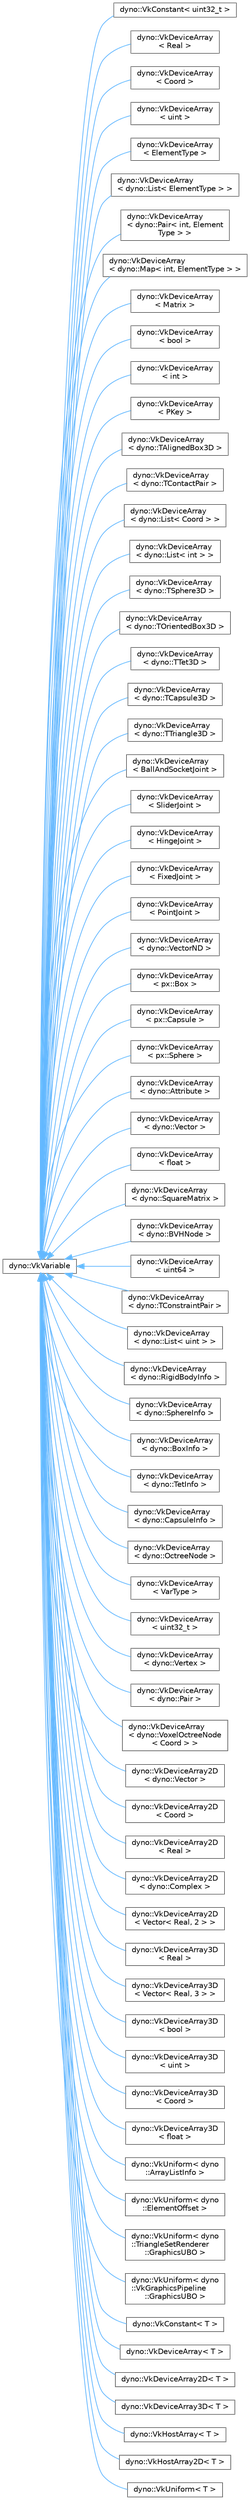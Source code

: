 digraph "Graphical Class Hierarchy"
{
 // LATEX_PDF_SIZE
  bgcolor="transparent";
  edge [fontname=Helvetica,fontsize=10,labelfontname=Helvetica,labelfontsize=10];
  node [fontname=Helvetica,fontsize=10,shape=box,height=0.2,width=0.4];
  rankdir="LR";
  Node0 [id="Node000000",label="dyno::VkVariable",height=0.2,width=0.4,color="grey40", fillcolor="white", style="filled",URL="$classdyno_1_1_vk_variable.html",tooltip=" "];
  Node0 -> Node1 [id="edge373_Node000000_Node000001",dir="back",color="steelblue1",style="solid",tooltip=" "];
  Node1 [id="Node000001",label="dyno::VkConstant\< uint32_t \>",height=0.2,width=0.4,color="grey40", fillcolor="white", style="filled",URL="$classdyno_1_1_vk_constant.html",tooltip=" "];
  Node0 -> Node2 [id="edge374_Node000000_Node000002",dir="back",color="steelblue1",style="solid",tooltip=" "];
  Node2 [id="Node000002",label="dyno::VkDeviceArray\l\< Real \>",height=0.2,width=0.4,color="grey40", fillcolor="white", style="filled",URL="$classdyno_1_1_vk_device_array.html",tooltip=" "];
  Node0 -> Node3 [id="edge375_Node000000_Node000003",dir="back",color="steelblue1",style="solid",tooltip=" "];
  Node3 [id="Node000003",label="dyno::VkDeviceArray\l\< Coord \>",height=0.2,width=0.4,color="grey40", fillcolor="white", style="filled",URL="$classdyno_1_1_vk_device_array.html",tooltip=" "];
  Node0 -> Node4 [id="edge376_Node000000_Node000004",dir="back",color="steelblue1",style="solid",tooltip=" "];
  Node4 [id="Node000004",label="dyno::VkDeviceArray\l\< uint \>",height=0.2,width=0.4,color="grey40", fillcolor="white", style="filled",URL="$classdyno_1_1_vk_device_array.html",tooltip=" "];
  Node0 -> Node5 [id="edge377_Node000000_Node000005",dir="back",color="steelblue1",style="solid",tooltip=" "];
  Node5 [id="Node000005",label="dyno::VkDeviceArray\l\< ElementType \>",height=0.2,width=0.4,color="grey40", fillcolor="white", style="filled",URL="$classdyno_1_1_vk_device_array.html",tooltip=" "];
  Node0 -> Node6 [id="edge378_Node000000_Node000006",dir="back",color="steelblue1",style="solid",tooltip=" "];
  Node6 [id="Node000006",label="dyno::VkDeviceArray\l\< dyno::List\< ElementType \> \>",height=0.2,width=0.4,color="grey40", fillcolor="white", style="filled",URL="$classdyno_1_1_vk_device_array.html",tooltip=" "];
  Node0 -> Node7 [id="edge379_Node000000_Node000007",dir="back",color="steelblue1",style="solid",tooltip=" "];
  Node7 [id="Node000007",label="dyno::VkDeviceArray\l\< dyno::Pair\< int, Element\lType \> \>",height=0.2,width=0.4,color="grey40", fillcolor="white", style="filled",URL="$classdyno_1_1_vk_device_array.html",tooltip=" "];
  Node0 -> Node8 [id="edge380_Node000000_Node000008",dir="back",color="steelblue1",style="solid",tooltip=" "];
  Node8 [id="Node000008",label="dyno::VkDeviceArray\l\< dyno::Map\< int, ElementType \> \>",height=0.2,width=0.4,color="grey40", fillcolor="white", style="filled",URL="$classdyno_1_1_vk_device_array.html",tooltip=" "];
  Node0 -> Node9 [id="edge381_Node000000_Node000009",dir="back",color="steelblue1",style="solid",tooltip=" "];
  Node9 [id="Node000009",label="dyno::VkDeviceArray\l\< Matrix \>",height=0.2,width=0.4,color="grey40", fillcolor="white", style="filled",URL="$classdyno_1_1_vk_device_array.html",tooltip=" "];
  Node0 -> Node10 [id="edge382_Node000000_Node000010",dir="back",color="steelblue1",style="solid",tooltip=" "];
  Node10 [id="Node000010",label="dyno::VkDeviceArray\l\< bool \>",height=0.2,width=0.4,color="grey40", fillcolor="white", style="filled",URL="$classdyno_1_1_vk_device_array.html",tooltip=" "];
  Node0 -> Node11 [id="edge383_Node000000_Node000011",dir="back",color="steelblue1",style="solid",tooltip=" "];
  Node11 [id="Node000011",label="dyno::VkDeviceArray\l\< int \>",height=0.2,width=0.4,color="grey40", fillcolor="white", style="filled",URL="$classdyno_1_1_vk_device_array.html",tooltip=" "];
  Node0 -> Node12 [id="edge384_Node000000_Node000012",dir="back",color="steelblue1",style="solid",tooltip=" "];
  Node12 [id="Node000012",label="dyno::VkDeviceArray\l\< PKey \>",height=0.2,width=0.4,color="grey40", fillcolor="white", style="filled",URL="$classdyno_1_1_vk_device_array.html",tooltip=" "];
  Node0 -> Node13 [id="edge385_Node000000_Node000013",dir="back",color="steelblue1",style="solid",tooltip=" "];
  Node13 [id="Node000013",label="dyno::VkDeviceArray\l\< dyno::TAlignedBox3D \>",height=0.2,width=0.4,color="grey40", fillcolor="white", style="filled",URL="$classdyno_1_1_vk_device_array.html",tooltip=" "];
  Node0 -> Node14 [id="edge386_Node000000_Node000014",dir="back",color="steelblue1",style="solid",tooltip=" "];
  Node14 [id="Node000014",label="dyno::VkDeviceArray\l\< dyno::TContactPair \>",height=0.2,width=0.4,color="grey40", fillcolor="white", style="filled",URL="$classdyno_1_1_vk_device_array.html",tooltip=" "];
  Node0 -> Node15 [id="edge387_Node000000_Node000015",dir="back",color="steelblue1",style="solid",tooltip=" "];
  Node15 [id="Node000015",label="dyno::VkDeviceArray\l\< dyno::List\< Coord \> \>",height=0.2,width=0.4,color="grey40", fillcolor="white", style="filled",URL="$classdyno_1_1_vk_device_array.html",tooltip=" "];
  Node0 -> Node16 [id="edge388_Node000000_Node000016",dir="back",color="steelblue1",style="solid",tooltip=" "];
  Node16 [id="Node000016",label="dyno::VkDeviceArray\l\< dyno::List\< int \> \>",height=0.2,width=0.4,color="grey40", fillcolor="white", style="filled",URL="$classdyno_1_1_vk_device_array.html",tooltip=" "];
  Node0 -> Node17 [id="edge389_Node000000_Node000017",dir="back",color="steelblue1",style="solid",tooltip=" "];
  Node17 [id="Node000017",label="dyno::VkDeviceArray\l\< dyno::TSphere3D \>",height=0.2,width=0.4,color="grey40", fillcolor="white", style="filled",URL="$classdyno_1_1_vk_device_array.html",tooltip=" "];
  Node0 -> Node18 [id="edge390_Node000000_Node000018",dir="back",color="steelblue1",style="solid",tooltip=" "];
  Node18 [id="Node000018",label="dyno::VkDeviceArray\l\< dyno::TOrientedBox3D \>",height=0.2,width=0.4,color="grey40", fillcolor="white", style="filled",URL="$classdyno_1_1_vk_device_array.html",tooltip=" "];
  Node0 -> Node19 [id="edge391_Node000000_Node000019",dir="back",color="steelblue1",style="solid",tooltip=" "];
  Node19 [id="Node000019",label="dyno::VkDeviceArray\l\< dyno::TTet3D \>",height=0.2,width=0.4,color="grey40", fillcolor="white", style="filled",URL="$classdyno_1_1_vk_device_array.html",tooltip=" "];
  Node0 -> Node20 [id="edge392_Node000000_Node000020",dir="back",color="steelblue1",style="solid",tooltip=" "];
  Node20 [id="Node000020",label="dyno::VkDeviceArray\l\< dyno::TCapsule3D \>",height=0.2,width=0.4,color="grey40", fillcolor="white", style="filled",URL="$classdyno_1_1_vk_device_array.html",tooltip=" "];
  Node0 -> Node21 [id="edge393_Node000000_Node000021",dir="back",color="steelblue1",style="solid",tooltip=" "];
  Node21 [id="Node000021",label="dyno::VkDeviceArray\l\< dyno::TTriangle3D \>",height=0.2,width=0.4,color="grey40", fillcolor="white", style="filled",URL="$classdyno_1_1_vk_device_array.html",tooltip=" "];
  Node0 -> Node22 [id="edge394_Node000000_Node000022",dir="back",color="steelblue1",style="solid",tooltip=" "];
  Node22 [id="Node000022",label="dyno::VkDeviceArray\l\< BallAndSocketJoint \>",height=0.2,width=0.4,color="grey40", fillcolor="white", style="filled",URL="$classdyno_1_1_vk_device_array.html",tooltip=" "];
  Node0 -> Node23 [id="edge395_Node000000_Node000023",dir="back",color="steelblue1",style="solid",tooltip=" "];
  Node23 [id="Node000023",label="dyno::VkDeviceArray\l\< SliderJoint \>",height=0.2,width=0.4,color="grey40", fillcolor="white", style="filled",URL="$classdyno_1_1_vk_device_array.html",tooltip=" "];
  Node0 -> Node24 [id="edge396_Node000000_Node000024",dir="back",color="steelblue1",style="solid",tooltip=" "];
  Node24 [id="Node000024",label="dyno::VkDeviceArray\l\< HingeJoint \>",height=0.2,width=0.4,color="grey40", fillcolor="white", style="filled",URL="$classdyno_1_1_vk_device_array.html",tooltip=" "];
  Node0 -> Node25 [id="edge397_Node000000_Node000025",dir="back",color="steelblue1",style="solid",tooltip=" "];
  Node25 [id="Node000025",label="dyno::VkDeviceArray\l\< FixedJoint \>",height=0.2,width=0.4,color="grey40", fillcolor="white", style="filled",URL="$classdyno_1_1_vk_device_array.html",tooltip=" "];
  Node0 -> Node26 [id="edge398_Node000000_Node000026",dir="back",color="steelblue1",style="solid",tooltip=" "];
  Node26 [id="Node000026",label="dyno::VkDeviceArray\l\< PointJoint \>",height=0.2,width=0.4,color="grey40", fillcolor="white", style="filled",URL="$classdyno_1_1_vk_device_array.html",tooltip=" "];
  Node0 -> Node27 [id="edge399_Node000000_Node000027",dir="back",color="steelblue1",style="solid",tooltip=" "];
  Node27 [id="Node000027",label="dyno::VkDeviceArray\l\< dyno::VectorND \>",height=0.2,width=0.4,color="grey40", fillcolor="white", style="filled",URL="$classdyno_1_1_vk_device_array.html",tooltip=" "];
  Node0 -> Node28 [id="edge400_Node000000_Node000028",dir="back",color="steelblue1",style="solid",tooltip=" "];
  Node28 [id="Node000028",label="dyno::VkDeviceArray\l\< px::Box \>",height=0.2,width=0.4,color="grey40", fillcolor="white", style="filled",URL="$classdyno_1_1_vk_device_array.html",tooltip=" "];
  Node0 -> Node29 [id="edge401_Node000000_Node000029",dir="back",color="steelblue1",style="solid",tooltip=" "];
  Node29 [id="Node000029",label="dyno::VkDeviceArray\l\< px::Capsule \>",height=0.2,width=0.4,color="grey40", fillcolor="white", style="filled",URL="$classdyno_1_1_vk_device_array.html",tooltip=" "];
  Node0 -> Node30 [id="edge402_Node000000_Node000030",dir="back",color="steelblue1",style="solid",tooltip=" "];
  Node30 [id="Node000030",label="dyno::VkDeviceArray\l\< px::Sphere \>",height=0.2,width=0.4,color="grey40", fillcolor="white", style="filled",URL="$classdyno_1_1_vk_device_array.html",tooltip=" "];
  Node0 -> Node31 [id="edge403_Node000000_Node000031",dir="back",color="steelblue1",style="solid",tooltip=" "];
  Node31 [id="Node000031",label="dyno::VkDeviceArray\l\< dyno::Attribute \>",height=0.2,width=0.4,color="grey40", fillcolor="white", style="filled",URL="$classdyno_1_1_vk_device_array.html",tooltip=" "];
  Node0 -> Node32 [id="edge404_Node000000_Node000032",dir="back",color="steelblue1",style="solid",tooltip=" "];
  Node32 [id="Node000032",label="dyno::VkDeviceArray\l\< dyno::Vector \>",height=0.2,width=0.4,color="grey40", fillcolor="white", style="filled",URL="$classdyno_1_1_vk_device_array.html",tooltip=" "];
  Node0 -> Node33 [id="edge405_Node000000_Node000033",dir="back",color="steelblue1",style="solid",tooltip=" "];
  Node33 [id="Node000033",label="dyno::VkDeviceArray\l\< float \>",height=0.2,width=0.4,color="grey40", fillcolor="white", style="filled",URL="$classdyno_1_1_vk_device_array.html",tooltip=" "];
  Node0 -> Node34 [id="edge406_Node000000_Node000034",dir="back",color="steelblue1",style="solid",tooltip=" "];
  Node34 [id="Node000034",label="dyno::VkDeviceArray\l\< dyno::SquareMatrix \>",height=0.2,width=0.4,color="grey40", fillcolor="white", style="filled",URL="$classdyno_1_1_vk_device_array.html",tooltip=" "];
  Node0 -> Node35 [id="edge407_Node000000_Node000035",dir="back",color="steelblue1",style="solid",tooltip=" "];
  Node35 [id="Node000035",label="dyno::VkDeviceArray\l\< dyno::BVHNode \>",height=0.2,width=0.4,color="grey40", fillcolor="white", style="filled",URL="$classdyno_1_1_vk_device_array.html",tooltip=" "];
  Node0 -> Node36 [id="edge408_Node000000_Node000036",dir="back",color="steelblue1",style="solid",tooltip=" "];
  Node36 [id="Node000036",label="dyno::VkDeviceArray\l\< uint64 \>",height=0.2,width=0.4,color="grey40", fillcolor="white", style="filled",URL="$classdyno_1_1_vk_device_array.html",tooltip=" "];
  Node0 -> Node37 [id="edge409_Node000000_Node000037",dir="back",color="steelblue1",style="solid",tooltip=" "];
  Node37 [id="Node000037",label="dyno::VkDeviceArray\l\< dyno::TConstraintPair \>",height=0.2,width=0.4,color="grey40", fillcolor="white", style="filled",URL="$classdyno_1_1_vk_device_array.html",tooltip=" "];
  Node0 -> Node38 [id="edge410_Node000000_Node000038",dir="back",color="steelblue1",style="solid",tooltip=" "];
  Node38 [id="Node000038",label="dyno::VkDeviceArray\l\< dyno::List\< uint \> \>",height=0.2,width=0.4,color="grey40", fillcolor="white", style="filled",URL="$classdyno_1_1_vk_device_array.html",tooltip=" "];
  Node0 -> Node39 [id="edge411_Node000000_Node000039",dir="back",color="steelblue1",style="solid",tooltip=" "];
  Node39 [id="Node000039",label="dyno::VkDeviceArray\l\< dyno::RigidBodyInfo \>",height=0.2,width=0.4,color="grey40", fillcolor="white", style="filled",URL="$classdyno_1_1_vk_device_array.html",tooltip=" "];
  Node0 -> Node40 [id="edge412_Node000000_Node000040",dir="back",color="steelblue1",style="solid",tooltip=" "];
  Node40 [id="Node000040",label="dyno::VkDeviceArray\l\< dyno::SphereInfo \>",height=0.2,width=0.4,color="grey40", fillcolor="white", style="filled",URL="$classdyno_1_1_vk_device_array.html",tooltip=" "];
  Node0 -> Node41 [id="edge413_Node000000_Node000041",dir="back",color="steelblue1",style="solid",tooltip=" "];
  Node41 [id="Node000041",label="dyno::VkDeviceArray\l\< dyno::BoxInfo \>",height=0.2,width=0.4,color="grey40", fillcolor="white", style="filled",URL="$classdyno_1_1_vk_device_array.html",tooltip=" "];
  Node0 -> Node42 [id="edge414_Node000000_Node000042",dir="back",color="steelblue1",style="solid",tooltip=" "];
  Node42 [id="Node000042",label="dyno::VkDeviceArray\l\< dyno::TetInfo \>",height=0.2,width=0.4,color="grey40", fillcolor="white", style="filled",URL="$classdyno_1_1_vk_device_array.html",tooltip=" "];
  Node0 -> Node43 [id="edge415_Node000000_Node000043",dir="back",color="steelblue1",style="solid",tooltip=" "];
  Node43 [id="Node000043",label="dyno::VkDeviceArray\l\< dyno::CapsuleInfo \>",height=0.2,width=0.4,color="grey40", fillcolor="white", style="filled",URL="$classdyno_1_1_vk_device_array.html",tooltip=" "];
  Node0 -> Node44 [id="edge416_Node000000_Node000044",dir="back",color="steelblue1",style="solid",tooltip=" "];
  Node44 [id="Node000044",label="dyno::VkDeviceArray\l\< dyno::OctreeNode \>",height=0.2,width=0.4,color="grey40", fillcolor="white", style="filled",URL="$classdyno_1_1_vk_device_array.html",tooltip=" "];
  Node0 -> Node45 [id="edge417_Node000000_Node000045",dir="back",color="steelblue1",style="solid",tooltip=" "];
  Node45 [id="Node000045",label="dyno::VkDeviceArray\l\< VarType \>",height=0.2,width=0.4,color="grey40", fillcolor="white", style="filled",URL="$classdyno_1_1_vk_device_array.html",tooltip=" "];
  Node0 -> Node46 [id="edge418_Node000000_Node000046",dir="back",color="steelblue1",style="solid",tooltip=" "];
  Node46 [id="Node000046",label="dyno::VkDeviceArray\l\< uint32_t \>",height=0.2,width=0.4,color="grey40", fillcolor="white", style="filled",URL="$classdyno_1_1_vk_device_array.html",tooltip=" "];
  Node0 -> Node47 [id="edge419_Node000000_Node000047",dir="back",color="steelblue1",style="solid",tooltip=" "];
  Node47 [id="Node000047",label="dyno::VkDeviceArray\l\< dyno::Vertex \>",height=0.2,width=0.4,color="grey40", fillcolor="white", style="filled",URL="$classdyno_1_1_vk_device_array.html",tooltip=" "];
  Node0 -> Node48 [id="edge420_Node000000_Node000048",dir="back",color="steelblue1",style="solid",tooltip=" "];
  Node48 [id="Node000048",label="dyno::VkDeviceArray\l\< dyno::Pair \>",height=0.2,width=0.4,color="grey40", fillcolor="white", style="filled",URL="$classdyno_1_1_vk_device_array.html",tooltip=" "];
  Node0 -> Node49 [id="edge421_Node000000_Node000049",dir="back",color="steelblue1",style="solid",tooltip=" "];
  Node49 [id="Node000049",label="dyno::VkDeviceArray\l\< dyno::VoxelOctreeNode\l\< Coord \> \>",height=0.2,width=0.4,color="grey40", fillcolor="white", style="filled",URL="$classdyno_1_1_vk_device_array.html",tooltip=" "];
  Node0 -> Node50 [id="edge422_Node000000_Node000050",dir="back",color="steelblue1",style="solid",tooltip=" "];
  Node50 [id="Node000050",label="dyno::VkDeviceArray2D\l\< dyno::Vector \>",height=0.2,width=0.4,color="grey40", fillcolor="white", style="filled",URL="$classdyno_1_1_vk_device_array2_d.html",tooltip=" "];
  Node0 -> Node51 [id="edge423_Node000000_Node000051",dir="back",color="steelblue1",style="solid",tooltip=" "];
  Node51 [id="Node000051",label="dyno::VkDeviceArray2D\l\< Coord \>",height=0.2,width=0.4,color="grey40", fillcolor="white", style="filled",URL="$classdyno_1_1_vk_device_array2_d.html",tooltip=" "];
  Node0 -> Node52 [id="edge424_Node000000_Node000052",dir="back",color="steelblue1",style="solid",tooltip=" "];
  Node52 [id="Node000052",label="dyno::VkDeviceArray2D\l\< Real \>",height=0.2,width=0.4,color="grey40", fillcolor="white", style="filled",URL="$classdyno_1_1_vk_device_array2_d.html",tooltip=" "];
  Node0 -> Node53 [id="edge425_Node000000_Node000053",dir="back",color="steelblue1",style="solid",tooltip=" "];
  Node53 [id="Node000053",label="dyno::VkDeviceArray2D\l\< dyno::Complex \>",height=0.2,width=0.4,color="grey40", fillcolor="white", style="filled",URL="$classdyno_1_1_vk_device_array2_d.html",tooltip=" "];
  Node0 -> Node54 [id="edge426_Node000000_Node000054",dir="back",color="steelblue1",style="solid",tooltip=" "];
  Node54 [id="Node000054",label="dyno::VkDeviceArray2D\l\< Vector\< Real, 2 \> \>",height=0.2,width=0.4,color="grey40", fillcolor="white", style="filled",URL="$classdyno_1_1_vk_device_array2_d.html",tooltip=" "];
  Node0 -> Node55 [id="edge427_Node000000_Node000055",dir="back",color="steelblue1",style="solid",tooltip=" "];
  Node55 [id="Node000055",label="dyno::VkDeviceArray3D\l\< Real \>",height=0.2,width=0.4,color="grey40", fillcolor="white", style="filled",URL="$classdyno_1_1_vk_device_array3_d.html",tooltip=" "];
  Node0 -> Node56 [id="edge428_Node000000_Node000056",dir="back",color="steelblue1",style="solid",tooltip=" "];
  Node56 [id="Node000056",label="dyno::VkDeviceArray3D\l\< Vector\< Real, 3 \> \>",height=0.2,width=0.4,color="grey40", fillcolor="white", style="filled",URL="$classdyno_1_1_vk_device_array3_d.html",tooltip=" "];
  Node0 -> Node57 [id="edge429_Node000000_Node000057",dir="back",color="steelblue1",style="solid",tooltip=" "];
  Node57 [id="Node000057",label="dyno::VkDeviceArray3D\l\< bool \>",height=0.2,width=0.4,color="grey40", fillcolor="white", style="filled",URL="$classdyno_1_1_vk_device_array3_d.html",tooltip=" "];
  Node0 -> Node58 [id="edge430_Node000000_Node000058",dir="back",color="steelblue1",style="solid",tooltip=" "];
  Node58 [id="Node000058",label="dyno::VkDeviceArray3D\l\< uint \>",height=0.2,width=0.4,color="grey40", fillcolor="white", style="filled",URL="$classdyno_1_1_vk_device_array3_d.html",tooltip=" "];
  Node0 -> Node59 [id="edge431_Node000000_Node000059",dir="back",color="steelblue1",style="solid",tooltip=" "];
  Node59 [id="Node000059",label="dyno::VkDeviceArray3D\l\< Coord \>",height=0.2,width=0.4,color="grey40", fillcolor="white", style="filled",URL="$classdyno_1_1_vk_device_array3_d.html",tooltip=" "];
  Node0 -> Node60 [id="edge432_Node000000_Node000060",dir="back",color="steelblue1",style="solid",tooltip=" "];
  Node60 [id="Node000060",label="dyno::VkDeviceArray3D\l\< float \>",height=0.2,width=0.4,color="grey40", fillcolor="white", style="filled",URL="$classdyno_1_1_vk_device_array3_d.html",tooltip=" "];
  Node0 -> Node61 [id="edge433_Node000000_Node000061",dir="back",color="steelblue1",style="solid",tooltip=" "];
  Node61 [id="Node000061",label="dyno::VkUniform\< dyno\l::ArrayListInfo \>",height=0.2,width=0.4,color="grey40", fillcolor="white", style="filled",URL="$classdyno_1_1_vk_uniform.html",tooltip=" "];
  Node0 -> Node62 [id="edge434_Node000000_Node000062",dir="back",color="steelblue1",style="solid",tooltip=" "];
  Node62 [id="Node000062",label="dyno::VkUniform\< dyno\l::ElementOffset \>",height=0.2,width=0.4,color="grey40", fillcolor="white", style="filled",URL="$classdyno_1_1_vk_uniform.html",tooltip=" "];
  Node0 -> Node63 [id="edge435_Node000000_Node000063",dir="back",color="steelblue1",style="solid",tooltip=" "];
  Node63 [id="Node000063",label="dyno::VkUniform\< dyno\l::TriangleSetRenderer\l::GraphicsUBO \>",height=0.2,width=0.4,color="grey40", fillcolor="white", style="filled",URL="$classdyno_1_1_vk_uniform.html",tooltip=" "];
  Node0 -> Node64 [id="edge436_Node000000_Node000064",dir="back",color="steelblue1",style="solid",tooltip=" "];
  Node64 [id="Node000064",label="dyno::VkUniform\< dyno\l::VkGraphicsPipeline\l::GraphicsUBO \>",height=0.2,width=0.4,color="grey40", fillcolor="white", style="filled",URL="$classdyno_1_1_vk_uniform.html",tooltip=" "];
  Node0 -> Node65 [id="edge437_Node000000_Node000065",dir="back",color="steelblue1",style="solid",tooltip=" "];
  Node65 [id="Node000065",label="dyno::VkConstant\< T \>",height=0.2,width=0.4,color="grey40", fillcolor="white", style="filled",URL="$classdyno_1_1_vk_constant.html",tooltip=" "];
  Node0 -> Node66 [id="edge438_Node000000_Node000066",dir="back",color="steelblue1",style="solid",tooltip=" "];
  Node66 [id="Node000066",label="dyno::VkDeviceArray\< T \>",height=0.2,width=0.4,color="grey40", fillcolor="white", style="filled",URL="$classdyno_1_1_vk_device_array.html",tooltip=" "];
  Node0 -> Node67 [id="edge439_Node000000_Node000067",dir="back",color="steelblue1",style="solid",tooltip=" "];
  Node67 [id="Node000067",label="dyno::VkDeviceArray2D\< T \>",height=0.2,width=0.4,color="grey40", fillcolor="white", style="filled",URL="$classdyno_1_1_vk_device_array2_d.html",tooltip=" "];
  Node0 -> Node68 [id="edge440_Node000000_Node000068",dir="back",color="steelblue1",style="solid",tooltip=" "];
  Node68 [id="Node000068",label="dyno::VkDeviceArray3D\< T \>",height=0.2,width=0.4,color="grey40", fillcolor="white", style="filled",URL="$classdyno_1_1_vk_device_array3_d.html",tooltip=" "];
  Node0 -> Node69 [id="edge441_Node000000_Node000069",dir="back",color="steelblue1",style="solid",tooltip=" "];
  Node69 [id="Node000069",label="dyno::VkHostArray\< T \>",height=0.2,width=0.4,color="grey40", fillcolor="white", style="filled",URL="$classdyno_1_1_vk_host_array.html",tooltip=" "];
  Node0 -> Node70 [id="edge442_Node000000_Node000070",dir="back",color="steelblue1",style="solid",tooltip=" "];
  Node70 [id="Node000070",label="dyno::VkHostArray2D\< T \>",height=0.2,width=0.4,color="grey40", fillcolor="white", style="filled",URL="$classdyno_1_1_vk_host_array2_d.html",tooltip=" "];
  Node0 -> Node71 [id="edge443_Node000000_Node000071",dir="back",color="steelblue1",style="solid",tooltip=" "];
  Node71 [id="Node000071",label="dyno::VkUniform\< T \>",height=0.2,width=0.4,color="grey40", fillcolor="white", style="filled",URL="$classdyno_1_1_vk_uniform.html",tooltip=" "];
}
